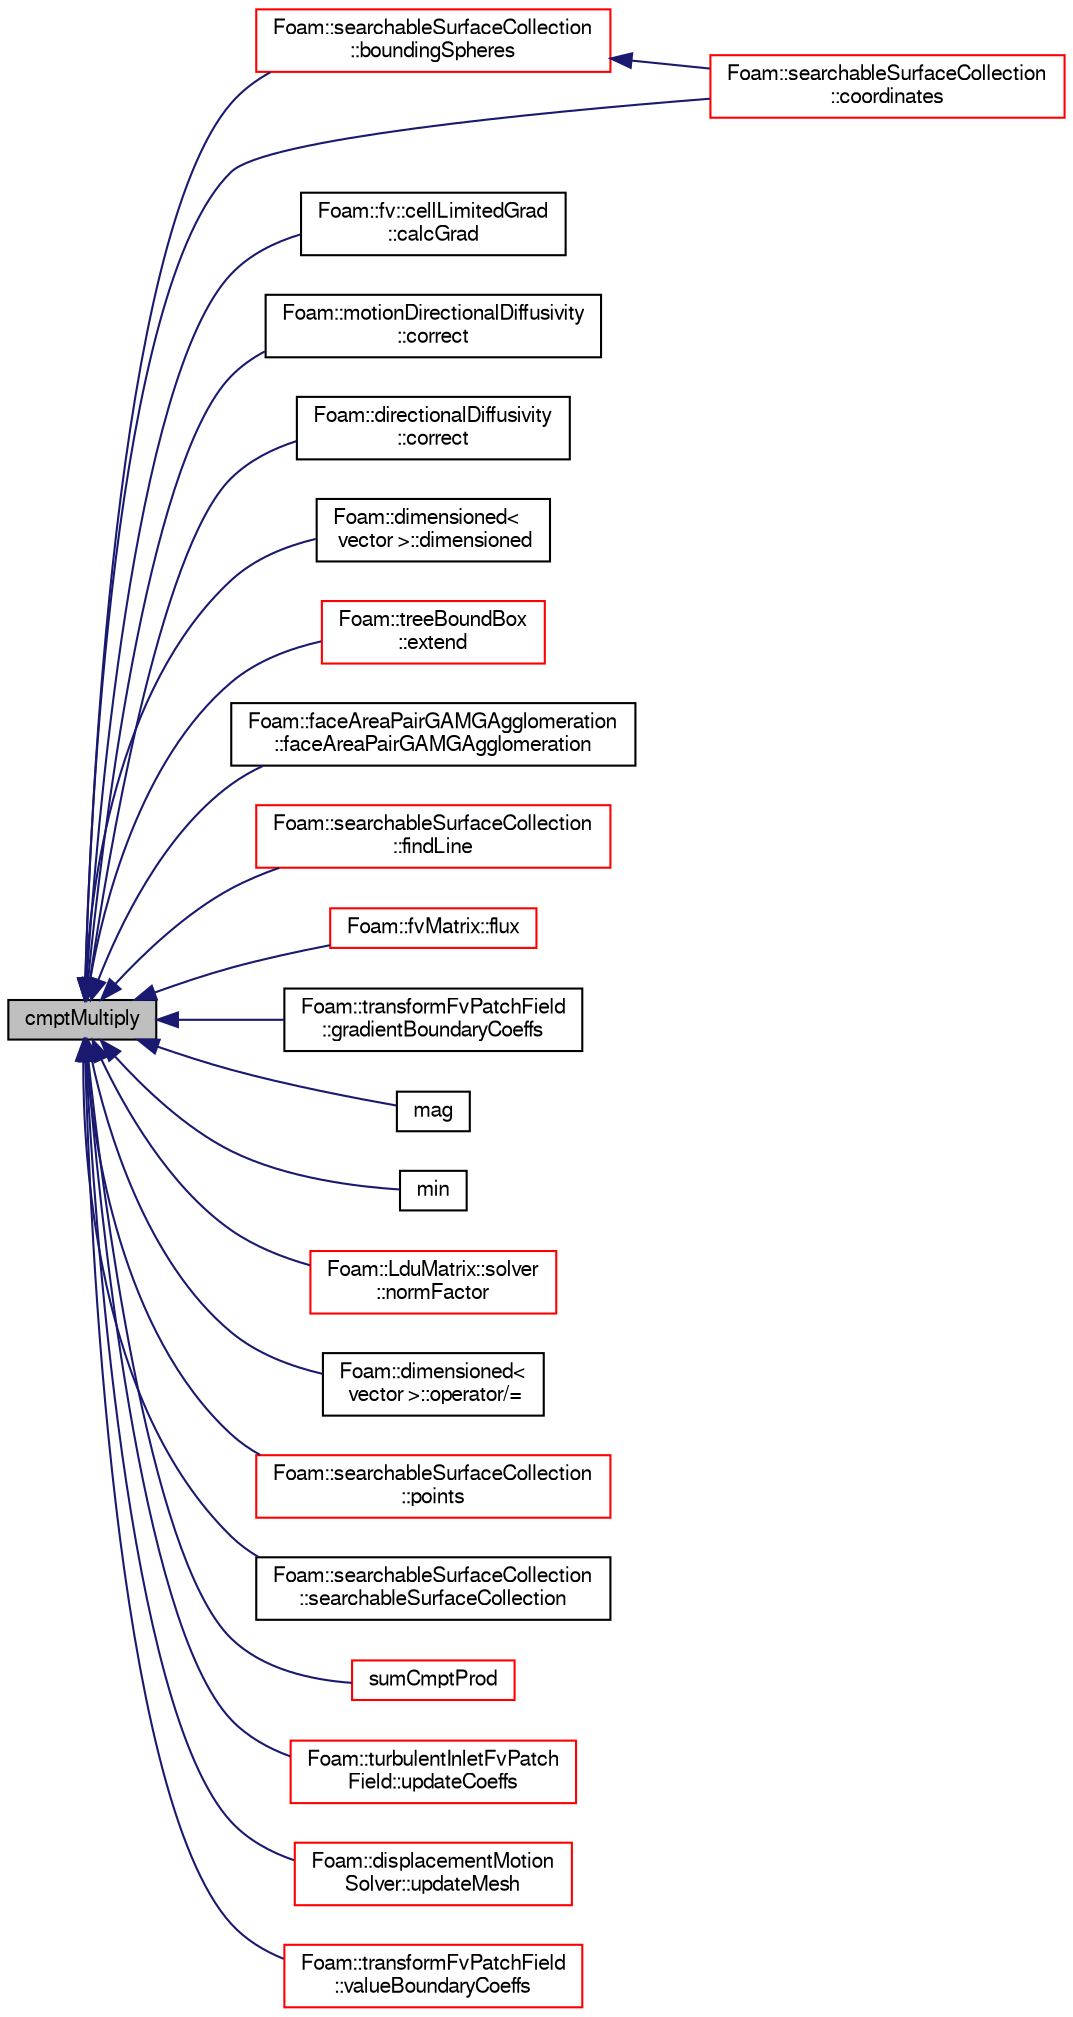 digraph "cmptMultiply"
{
  bgcolor="transparent";
  edge [fontname="FreeSans",fontsize="10",labelfontname="FreeSans",labelfontsize="10"];
  node [fontname="FreeSans",fontsize="10",shape=record];
  rankdir="LR";
  Node44768 [label="cmptMultiply",height=0.2,width=0.4,color="black", fillcolor="grey75", style="filled", fontcolor="black"];
  Node44768 -> Node44769 [dir="back",color="midnightblue",fontsize="10",style="solid",fontname="FreeSans"];
  Node44769 [label="Foam::searchableSurfaceCollection\l::boundingSpheres",height=0.2,width=0.4,color="red",URL="$a25242.html#a4f9baf018af105a4cd6d9c008d4d04ec",tooltip="Get bounding spheres (centre and radius squared), one per element. "];
  Node44769 -> Node44770 [dir="back",color="midnightblue",fontsize="10",style="solid",fontname="FreeSans"];
  Node44770 [label="Foam::searchableSurfaceCollection\l::coordinates",height=0.2,width=0.4,color="red",URL="$a25242.html#ad938704f9b1700904bb272de893ceacb",tooltip="Get representative set of element coordinates. "];
  Node44768 -> Node44772 [dir="back",color="midnightblue",fontsize="10",style="solid",fontname="FreeSans"];
  Node44772 [label="Foam::fv::cellLimitedGrad\l::calcGrad",height=0.2,width=0.4,color="black",URL="$a22562.html#a9e6946d5c172823826c394cab9979f17"];
  Node44768 -> Node44770 [dir="back",color="midnightblue",fontsize="10",style="solid",fontname="FreeSans"];
  Node44768 -> Node44773 [dir="back",color="midnightblue",fontsize="10",style="solid",fontname="FreeSans"];
  Node44773 [label="Foam::motionDirectionalDiffusivity\l::correct",height=0.2,width=0.4,color="black",URL="$a23386.html#a3ae44b28050c3aa494c1d8e18cf618c1",tooltip="Correct the motion diffusivity. "];
  Node44768 -> Node44774 [dir="back",color="midnightblue",fontsize="10",style="solid",fontname="FreeSans"];
  Node44774 [label="Foam::directionalDiffusivity\l::correct",height=0.2,width=0.4,color="black",URL="$a23350.html#a3ae44b28050c3aa494c1d8e18cf618c1",tooltip="Correct the motion diffusivity. "];
  Node44768 -> Node44775 [dir="back",color="midnightblue",fontsize="10",style="solid",fontname="FreeSans"];
  Node44775 [label="Foam::dimensioned\<\l vector \>::dimensioned",height=0.2,width=0.4,color="black",URL="$a26366.html#a97d65bea54a56a86a6ee89c657ffd9cf",tooltip="Construct given a value (creates dimensionless value). "];
  Node44768 -> Node44776 [dir="back",color="midnightblue",fontsize="10",style="solid",fontname="FreeSans"];
  Node44776 [label="Foam::treeBoundBox\l::extend",height=0.2,width=0.4,color="red",URL="$a27618.html#aa587a09f8f1ac8b806f9f1314f0e0733",tooltip="Return slightly wider bounding box. "];
  Node44768 -> Node44945 [dir="back",color="midnightblue",fontsize="10",style="solid",fontname="FreeSans"];
  Node44945 [label="Foam::faceAreaPairGAMGAgglomeration\l::faceAreaPairGAMGAgglomeration",height=0.2,width=0.4,color="black",URL="$a22626.html#a7906519c7c208b56f01aaf7addac8958",tooltip="Construct given mesh and controls. "];
  Node44768 -> Node44946 [dir="back",color="midnightblue",fontsize="10",style="solid",fontname="FreeSans"];
  Node44946 [label="Foam::searchableSurfaceCollection\l::findLine",height=0.2,width=0.4,color="red",URL="$a25242.html#a2a363a8584a3ae8109cce2aaf6436e3f",tooltip="Find first intersection on segment from start to end. "];
  Node44768 -> Node44949 [dir="back",color="midnightblue",fontsize="10",style="solid",fontname="FreeSans"];
  Node44949 [label="Foam::fvMatrix::flux",height=0.2,width=0.4,color="red",URL="$a22358.html#a08a0042554e1fad1421e103a8edfc3f4",tooltip="Return the face-flux field from the matrix. "];
  Node44768 -> Node44967 [dir="back",color="midnightblue",fontsize="10",style="solid",fontname="FreeSans"];
  Node44967 [label="Foam::transformFvPatchField\l::gradientBoundaryCoeffs",height=0.2,width=0.4,color="black",URL="$a21998.html#aa96c9200cdd52d1806c6de044661f0f0",tooltip="Return the matrix source coefficients corresponding to the. "];
  Node44768 -> Node44968 [dir="back",color="midnightblue",fontsize="10",style="solid",fontname="FreeSans"];
  Node44968 [label="mag",height=0.2,width=0.4,color="black",URL="$a21124.html#ae573b5ebeae1443c07bcd4b56823d475"];
  Node44768 -> Node44969 [dir="back",color="midnightblue",fontsize="10",style="solid",fontname="FreeSans"];
  Node44969 [label="min",height=0.2,width=0.4,color="black",URL="$a21124.html#ab6b05badc86f01d90466ff25c84088d1"];
  Node44768 -> Node44970 [dir="back",color="midnightblue",fontsize="10",style="solid",fontname="FreeSans"];
  Node44970 [label="Foam::LduMatrix::solver\l::normFactor",height=0.2,width=0.4,color="red",URL="$a26794.html#a6aa0b30e627d50b23f0a20f8f7e87482",tooltip="Return the matrix norm used to normalise the residual for the. "];
  Node44768 -> Node44977 [dir="back",color="midnightblue",fontsize="10",style="solid",fontname="FreeSans"];
  Node44977 [label="Foam::dimensioned\<\l vector \>::operator/=",height=0.2,width=0.4,color="black",URL="$a26366.html#a974af988e2b06b3a8f644ba16dadbe4f"];
  Node44768 -> Node44978 [dir="back",color="midnightblue",fontsize="10",style="solid",fontname="FreeSans"];
  Node44978 [label="Foam::searchableSurfaceCollection\l::points",height=0.2,width=0.4,color="red",URL="$a25242.html#affb7cf1209e1e3af9a19a21860268ee5",tooltip="Get the points that define the surface. "];
  Node44768 -> Node44979 [dir="back",color="midnightblue",fontsize="10",style="solid",fontname="FreeSans"];
  Node44979 [label="Foam::searchableSurfaceCollection\l::searchableSurfaceCollection",height=0.2,width=0.4,color="black",URL="$a25242.html#aaa6357e10010d757fe8977007422e87f",tooltip="Construct from dictionary (used by searchableSurface) "];
  Node44768 -> Node44980 [dir="back",color="midnightblue",fontsize="10",style="solid",fontname="FreeSans"];
  Node44980 [label="sumCmptProd",height=0.2,width=0.4,color="red",URL="$a21124.html#a5236dd72b5886215f8dfc9622721cf4b"];
  Node44768 -> Node44997 [dir="back",color="midnightblue",fontsize="10",style="solid",fontname="FreeSans"];
  Node44997 [label="Foam::turbulentInletFvPatch\lField::updateCoeffs",height=0.2,width=0.4,color="red",URL="$a22298.html#a7e24eafac629d3733181cd942d4c902f",tooltip="Update the coefficients associated with the patch field. "];
  Node44768 -> Node44999 [dir="back",color="midnightblue",fontsize="10",style="solid",fontname="FreeSans"];
  Node44999 [label="Foam::displacementMotion\lSolver::updateMesh",height=0.2,width=0.4,color="red",URL="$a21574.html#ad57565956fd4064299f4bd3c4eebb1d4",tooltip="Update local data for topology changes. "];
  Node44768 -> Node45010 [dir="back",color="midnightblue",fontsize="10",style="solid",fontname="FreeSans"];
  Node45010 [label="Foam::transformFvPatchField\l::valueBoundaryCoeffs",height=0.2,width=0.4,color="red",URL="$a21998.html#a91b17c5b11d5369441c2de805b957c68",tooltip="Return the matrix source coefficients corresponding to the. "];
}
